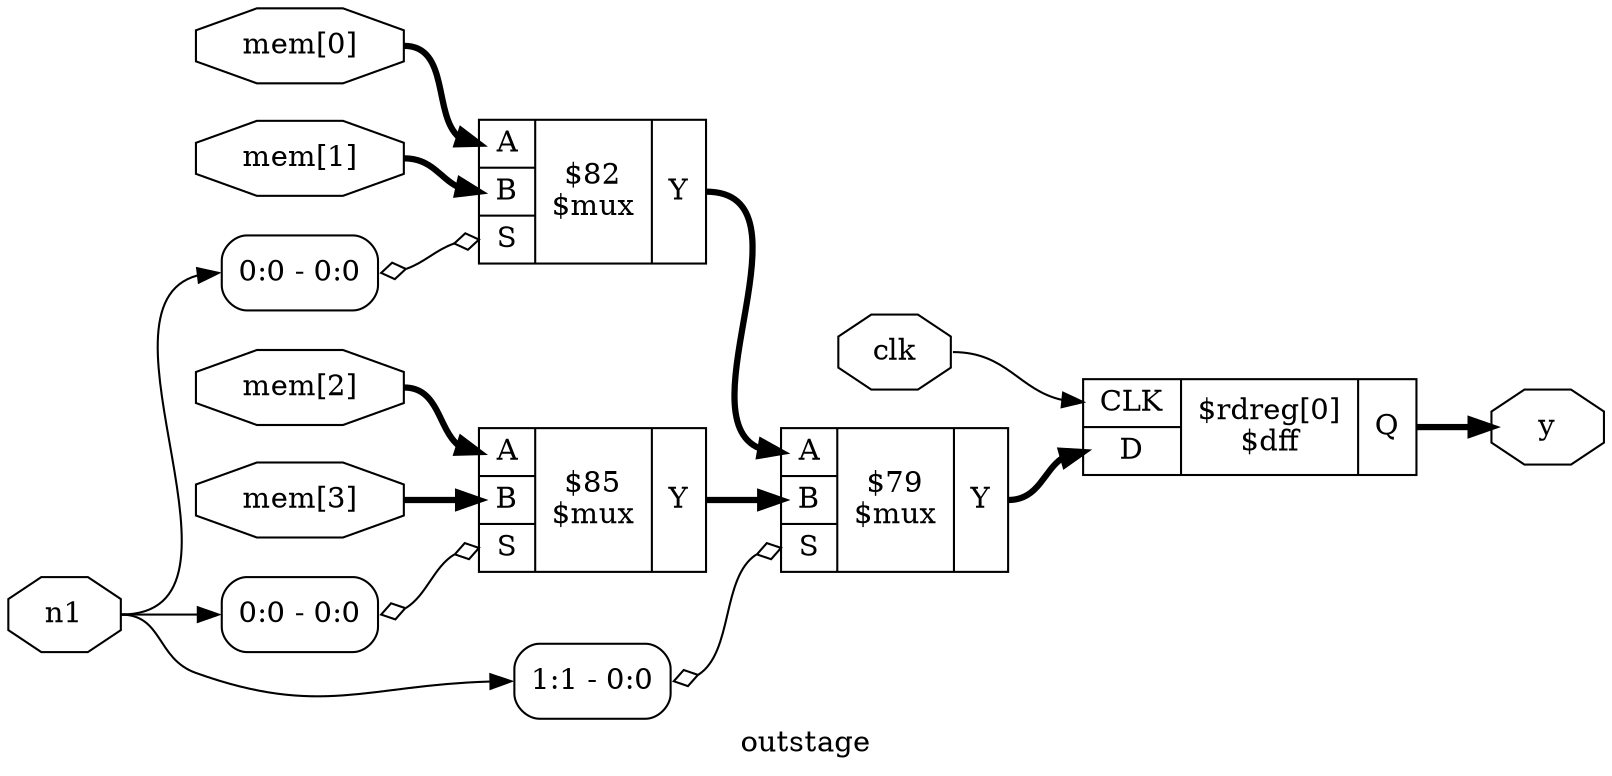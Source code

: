 digraph "outstage" {
label="outstage";
rankdir="LR";
remincross=true;
n4 [ shape=octagon, label="clk", color="black", fontcolor="black"];
n5 [ shape=octagon, label="mem[0]", color="black", fontcolor="black"];
n6 [ shape=octagon, label="mem[1]", color="black", fontcolor="black"];
n7 [ shape=octagon, label="mem[2]", color="black", fontcolor="black"];
n8 [ shape=octagon, label="mem[3]", color="black", fontcolor="black"];
n9 [ shape=octagon, label="n1", color="black", fontcolor="black"];
n10 [ shape=octagon, label="y", color="black", fontcolor="black"];
c14 [ shape=record, label="{{<p11> CLK|<p12> D}|$rdreg[0]\n$dff|{<p13> Q}}",  ];
c19 [ shape=record, label="{{<p15> A|<p16> B|<p17> S}|$79\n$mux|{<p18> Y}}",  ];
x0 [ shape=record, style=rounded, label="<s0> 1:1 - 0:0 ", color="black", fontcolor="black" ];
x0:e -> c19:p17:w [arrowhead=odiamond, arrowtail=odiamond, dir=both, color="black", fontcolor="black", label=""];
c20 [ shape=record, label="{{<p15> A|<p16> B|<p17> S}|$82\n$mux|{<p18> Y}}",  ];
x1 [ shape=record, style=rounded, label="<s0> 0:0 - 0:0 ", color="black", fontcolor="black" ];
x1:e -> c20:p17:w [arrowhead=odiamond, arrowtail=odiamond, dir=both, color="black", fontcolor="black", label=""];
c21 [ shape=record, label="{{<p15> A|<p16> B|<p17> S}|$85\n$mux|{<p18> Y}}",  ];
x2 [ shape=record, style=rounded, label="<s0> 0:0 - 0:0 ", color="black", fontcolor="black" ];
x2:e -> c21:p17:w [arrowhead=odiamond, arrowtail=odiamond, dir=both, color="black", fontcolor="black", label=""];
c19:p18:e -> c14:p12:w [color="black", fontcolor="black", style="setlinewidth(3)", label=""];
c14:p13:e -> n10:w [color="black", fontcolor="black", style="setlinewidth(3)", label=""];
c20:p18:e -> c19:p15:w [color="black", fontcolor="black", style="setlinewidth(3)", label=""];
c21:p18:e -> c19:p16:w [color="black", fontcolor="black", style="setlinewidth(3)", label=""];
n4:e -> c14:p11:w [color="black", fontcolor="black", label=""];
n5:e -> c20:p15:w [color="black", fontcolor="black", style="setlinewidth(3)", label=""];
n6:e -> c20:p16:w [color="black", fontcolor="black", style="setlinewidth(3)", label=""];
n7:e -> c21:p15:w [color="black", fontcolor="black", style="setlinewidth(3)", label=""];
n8:e -> c21:p16:w [color="black", fontcolor="black", style="setlinewidth(3)", label=""];
n9:e -> x0:s0:w [color="black", fontcolor="black", label=""];
n9:e -> x1:s0:w [color="black", fontcolor="black", label=""];
n9:e -> x2:s0:w [color="black", fontcolor="black", label=""];
}
